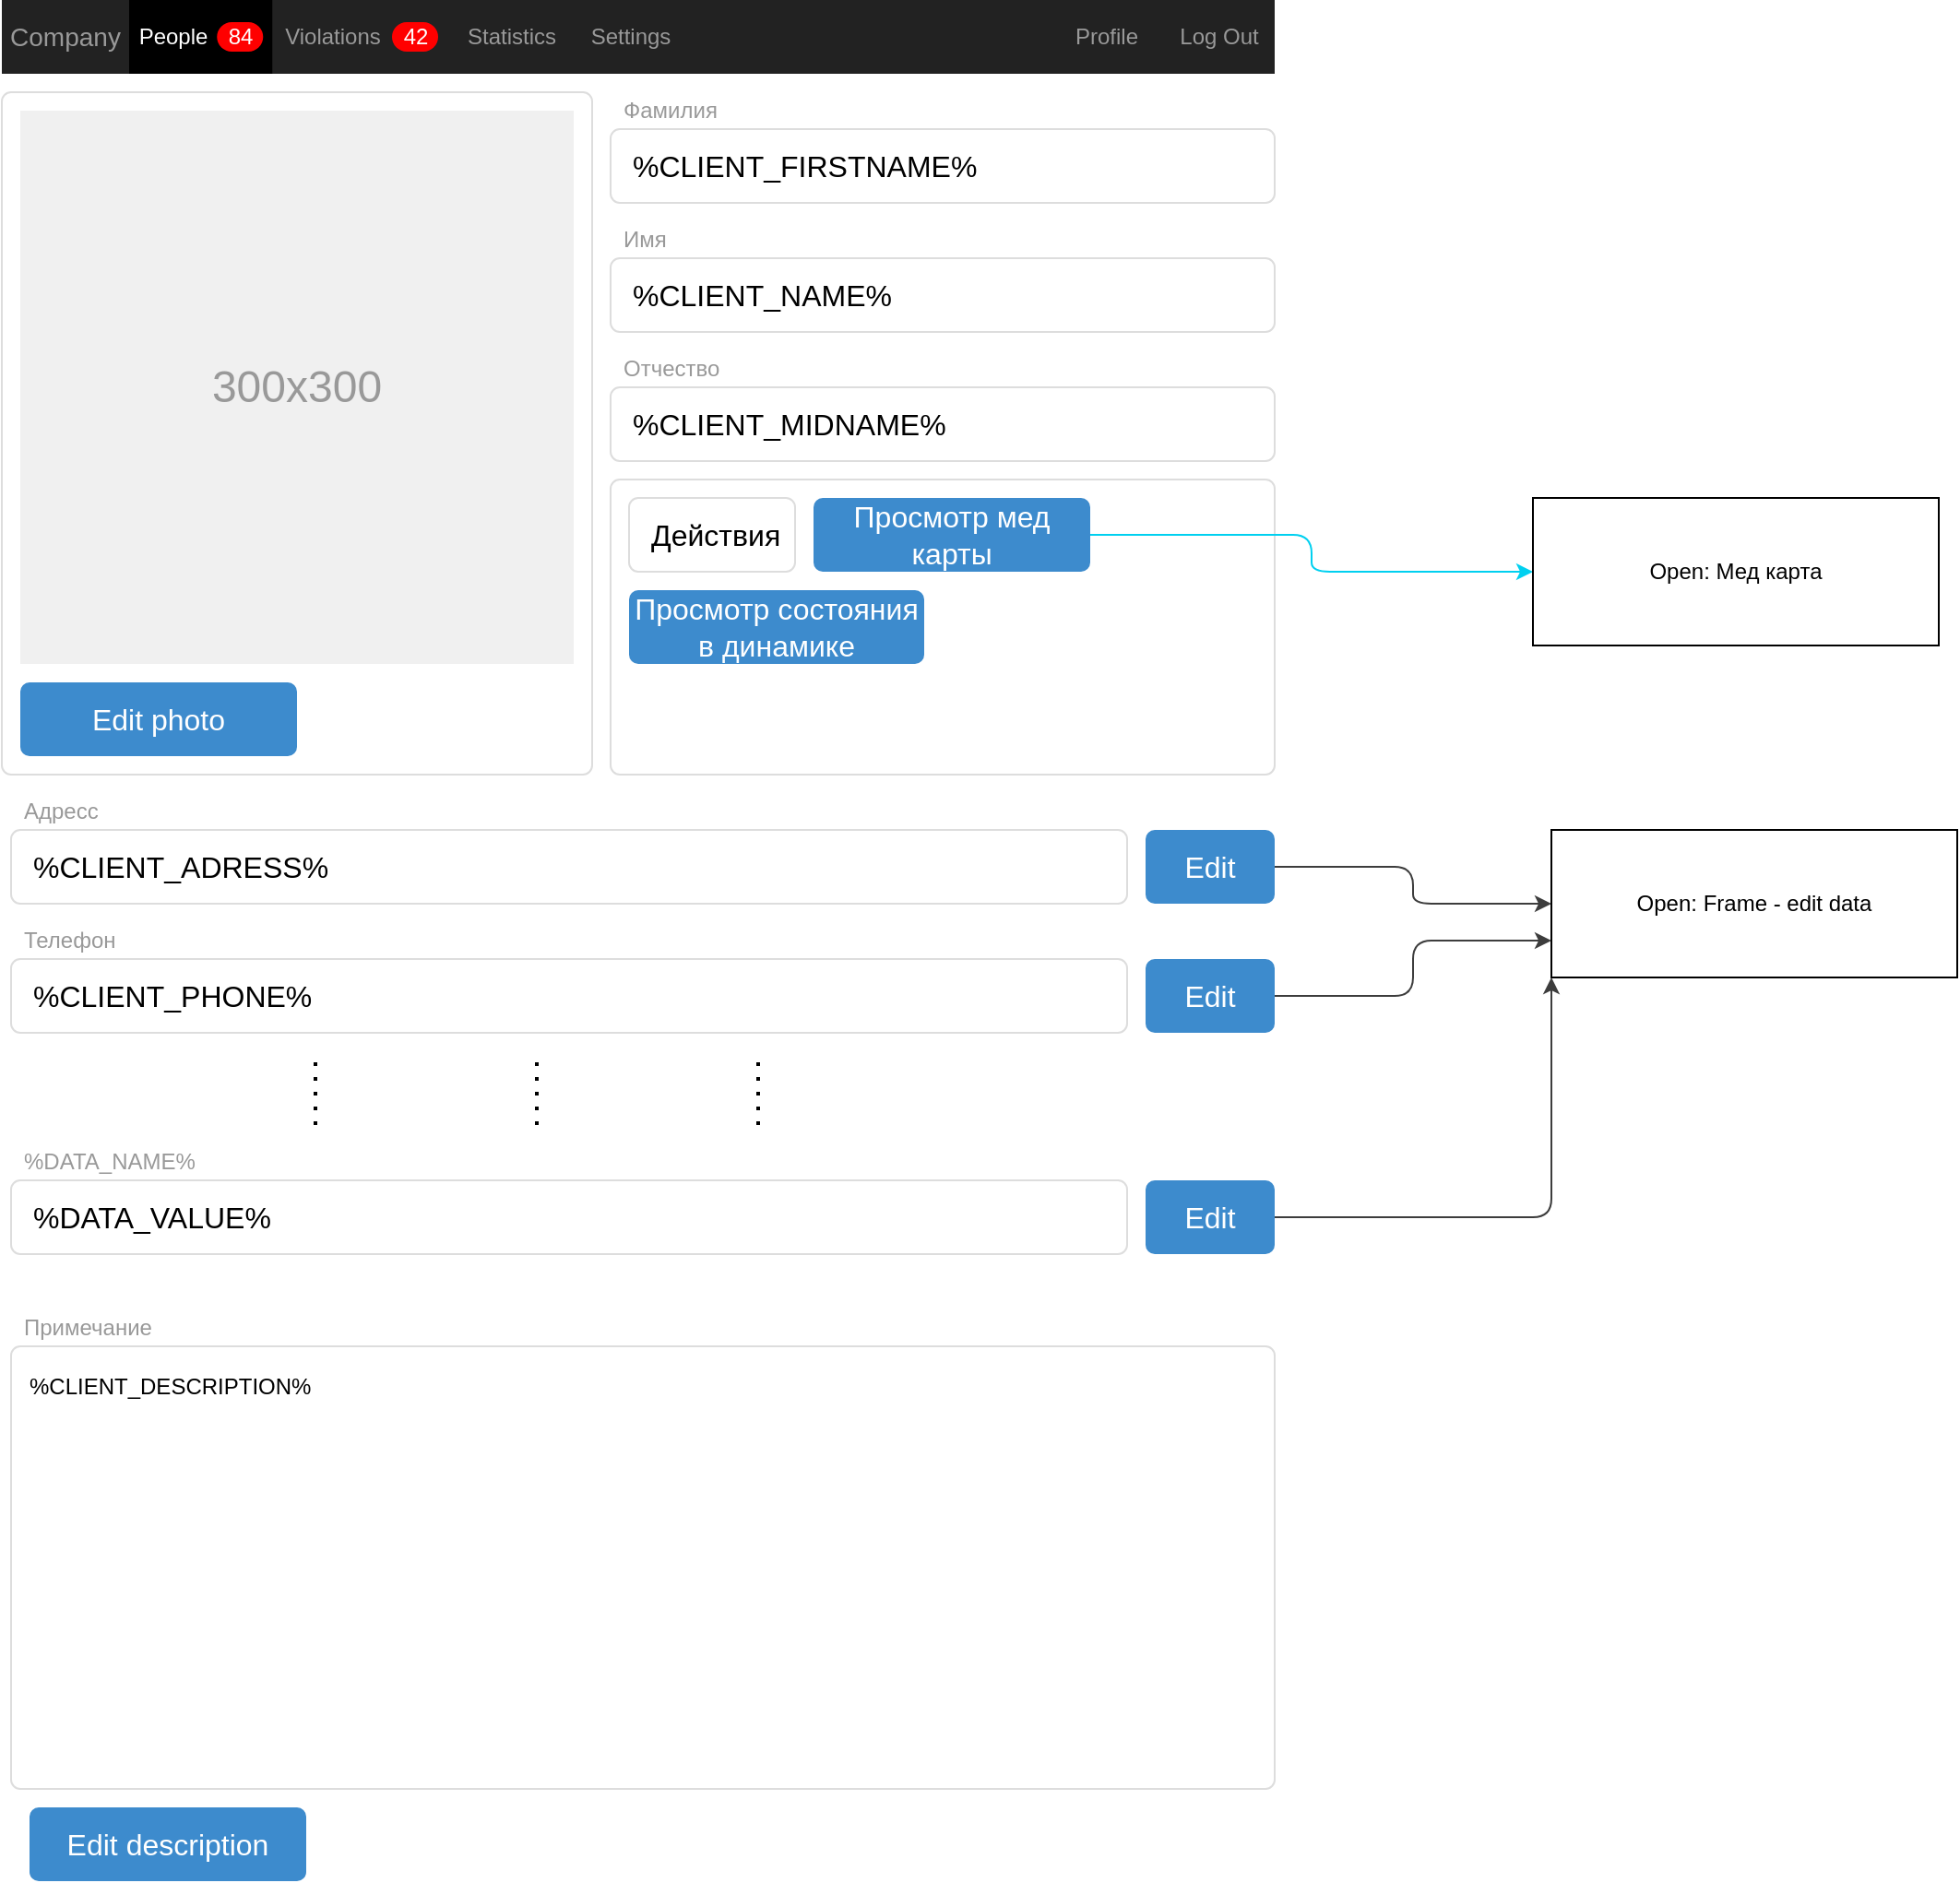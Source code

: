 <mxfile version="24.1.0" type="device" pages="5">
  <diagram name="Станичка пациента" id="c9db0220-8083-56f3-ca83-edcdcd058819">
    <mxGraphModel dx="1434" dy="844" grid="1" gridSize="10" guides="1" tooltips="1" connect="1" arrows="1" fold="1" page="1" pageScale="1.5" pageWidth="826" pageHeight="1169" background="#ffffff" math="0" shadow="0">
      <root>
        <mxCell id="0" style=";html=1;" />
        <mxCell id="1" style=";html=1;" parent="0" />
        <mxCell id="3d76a8aef4d5c911-1" value="" style="html=1;shadow=0;dashed=0;shape=mxgraph.bootstrap.rect;fillColor=#222222;strokeColor=none;whiteSpace=wrap;rounded=0;fontSize=12;fontColor=#000000;align=center;" parent="1" vertex="1">
          <mxGeometry x="30" y="70" width="690" height="40" as="geometry" />
        </mxCell>
        <mxCell id="3d76a8aef4d5c911-2" value="Company" style="html=1;shadow=0;dashed=0;fillColor=none;strokeColor=none;shape=mxgraph.bootstrap.rect;fontColor=#999999;fontSize=14;whiteSpace=wrap;" parent="3d76a8aef4d5c911-1" vertex="1">
          <mxGeometry width="69" height="40" as="geometry" />
        </mxCell>
        <mxCell id="3d76a8aef4d5c911-3" value="People" style="html=1;shadow=0;dashed=0;shape=mxgraph.bootstrap.rect;fillColor=#000000;strokeColor=none;fontColor=#ffffff;spacingRight=30;whiteSpace=wrap;" parent="3d76a8aef4d5c911-1" vertex="1">
          <mxGeometry x="69" width="77.625" height="40" as="geometry" />
        </mxCell>
        <mxCell id="3d76a8aef4d5c911-4" value="84" style="html=1;shadow=0;dashed=0;shape=mxgraph.bootstrap.rrect;rSize=8;fillColor=#ff0000;strokeColor=none;fontColor=#ffffff;whiteSpace=wrap;" parent="3d76a8aef4d5c911-3" vertex="1">
          <mxGeometry x="1" y="0.5" width="25" height="16" relative="1" as="geometry">
            <mxPoint x="-30" y="-8" as="offset" />
          </mxGeometry>
        </mxCell>
        <mxCell id="3d76a8aef4d5c911-5" value="Violations" style="html=1;shadow=0;dashed=0;fillColor=none;strokeColor=none;shape=mxgraph.bootstrap.rect;fontColor=#999999;spacingRight=30;whiteSpace=wrap;" parent="3d76a8aef4d5c911-1" vertex="1">
          <mxGeometry x="146.625" width="94.875" height="40" as="geometry" />
        </mxCell>
        <mxCell id="3d76a8aef4d5c911-6" value="42" style="html=1;shadow=0;dashed=0;shape=mxgraph.bootstrap.rrect;rSize=8;fillColor=#ff0000;strokeColor=none;fontColor=#ffffff;whiteSpace=wrap;" parent="3d76a8aef4d5c911-5" vertex="1">
          <mxGeometry x="1" y="0.5" width="25" height="16" relative="1" as="geometry">
            <mxPoint x="-30" y="-8" as="offset" />
          </mxGeometry>
        </mxCell>
        <mxCell id="3d76a8aef4d5c911-7" value="Statistics" style="html=1;shadow=0;dashed=0;fillColor=none;strokeColor=none;shape=mxgraph.bootstrap.rect;fontColor=#999999;whiteSpace=wrap;" parent="3d76a8aef4d5c911-1" vertex="1">
          <mxGeometry x="241.5" width="69" height="40" as="geometry" />
        </mxCell>
        <mxCell id="3d76a8aef4d5c911-8" value="Settings" style="html=1;shadow=0;dashed=0;fillColor=none;strokeColor=none;shape=mxgraph.bootstrap.rect;fontColor=#999999;whiteSpace=wrap;" parent="3d76a8aef4d5c911-1" vertex="1">
          <mxGeometry x="310.5" width="60.375" height="40" as="geometry" />
        </mxCell>
        <mxCell id="3d76a8aef4d5c911-9" value="Profile" style="html=1;shadow=0;dashed=0;fillColor=none;strokeColor=none;shape=mxgraph.bootstrap.rect;fontColor=#999999;whiteSpace=wrap;" parent="3d76a8aef4d5c911-1" vertex="1">
          <mxGeometry x="569.25" width="60.375" height="40" as="geometry" />
        </mxCell>
        <mxCell id="3d76a8aef4d5c911-10" value="Log Out" style="html=1;shadow=0;dashed=0;fillColor=none;strokeColor=none;shape=mxgraph.bootstrap.rect;fontColor=#999999;whiteSpace=wrap;" parent="3d76a8aef4d5c911-1" vertex="1">
          <mxGeometry x="629.625" width="60.375" height="40" as="geometry" />
        </mxCell>
        <mxCell id="3d76a8aef4d5c911-11" value="" style="html=1;shadow=0;dashed=0;shape=mxgraph.bootstrap.rrect;rSize=5;strokeColor=#dddddd;rounded=0;fontSize=12;align=center;container=0;" parent="1" vertex="1">
          <mxGeometry x="30" y="120" width="320" height="370" as="geometry" />
        </mxCell>
        <mxCell id="3d76a8aef4d5c911-17" value="Фамилия" style="html=1;shadow=0;dashed=0;shape=mxgraph.bootstrap.rect;strokeColor=none;fillColor=none;fontColor=#999999;align=left;spacingLeft=5;whiteSpace=wrap;rounded=0;" parent="1" vertex="1">
          <mxGeometry x="360" y="120" width="200" height="20" as="geometry" />
        </mxCell>
        <mxCell id="3d76a8aef4d5c911-18" value="%CLIENT_FIRSTNAME%" style="html=1;shadow=0;dashed=0;shape=mxgraph.bootstrap.rrect;rSize=5;strokeColor=#dddddd;;align=left;spacingLeft=10;fontSize=16;whiteSpace=wrap;rounded=0;" parent="1" vertex="1">
          <mxGeometry x="360" y="140" width="360" height="40" as="geometry" />
        </mxCell>
        <mxCell id="3d76a8aef4d5c911-19" value="Адресс" style="html=1;shadow=0;dashed=0;shape=mxgraph.bootstrap.rect;strokeColor=none;fillColor=none;fontColor=#999999;align=left;spacingLeft=5;whiteSpace=wrap;rounded=0;" parent="1" vertex="1">
          <mxGeometry x="35" y="500" width="200" height="20" as="geometry" />
        </mxCell>
        <mxCell id="3d76a8aef4d5c911-20" value="%CLIENT_ADRESS%" style="html=1;shadow=0;dashed=0;shape=mxgraph.bootstrap.rrect;rSize=5;strokeColor=#dddddd;align=left;spacingLeft=10;fontSize=16;whiteSpace=wrap;rounded=0;" parent="1" vertex="1">
          <mxGeometry x="35" y="520" width="605" height="40" as="geometry" />
        </mxCell>
        <mxCell id="3d76a8aef4d5c911-23" value="Примечание" style="html=1;shadow=0;dashed=0;shape=mxgraph.bootstrap.rect;strokeColor=none;fillColor=none;fontColor=#999999;align=left;spacingLeft=5;whiteSpace=wrap;rounded=0;" parent="1" vertex="1">
          <mxGeometry x="35" y="780" width="200" height="20" as="geometry" />
        </mxCell>
        <mxCell id="3d76a8aef4d5c911-24" value="%CLIENT_DESCRIPTION%" style="html=1;shadow=0;dashed=0;shape=mxgraph.bootstrap.rrect;rSize=5;fontSize=12;strokeColor=#dddddd;align=left;spacing=10;verticalAlign=top;whiteSpace=wrap;rounded=0;" parent="1" vertex="1">
          <mxGeometry x="35" y="800" width="685" height="240" as="geometry" />
        </mxCell>
        <mxCell id="3d76a8aef4d5c911-51" value="Edit description" style="html=1;shadow=0;dashed=0;shape=mxgraph.bootstrap.rrect;align=center;rSize=5;strokeColor=none;fillColor=#3D8BCD;fontColor=#ffffff;fontSize=16;whiteSpace=wrap;rounded=0;" parent="1" vertex="1">
          <mxGeometry x="45" y="1050" width="150" height="40" as="geometry" />
        </mxCell>
        <mxCell id="3d76a8aef4d5c911-12" value="300x300" style="shape=rect;fontSize=24;fillColor=#f0f0f0;strokeColor=none;fontColor=#999999;whiteSpace=wrap;" parent="1" vertex="1">
          <mxGeometry x="40" y="129.995" width="300" height="300" as="geometry" />
        </mxCell>
        <mxCell id="ZVTLx6crhtcXr7csIH0Z-1" value="Edit photo" style="html=1;shadow=0;dashed=0;shape=mxgraph.bootstrap.rrect;align=center;rSize=5;strokeColor=none;fillColor=#3D8BCD;fontColor=#ffffff;fontSize=16;whiteSpace=wrap;rounded=0;" parent="1" vertex="1">
          <mxGeometry x="40" y="440" width="150" height="40" as="geometry" />
        </mxCell>
        <mxCell id="ZVTLx6crhtcXr7csIH0Z-2" value="Имя" style="html=1;shadow=0;dashed=0;shape=mxgraph.bootstrap.rect;strokeColor=none;fillColor=none;fontColor=#999999;align=left;spacingLeft=5;whiteSpace=wrap;rounded=0;" parent="1" vertex="1">
          <mxGeometry x="360" y="190" width="200" height="20" as="geometry" />
        </mxCell>
        <mxCell id="ZVTLx6crhtcXr7csIH0Z-3" value="%CLIENT_NAME%" style="html=1;shadow=0;dashed=0;shape=mxgraph.bootstrap.rrect;rSize=5;strokeColor=#dddddd;;align=left;spacingLeft=10;fontSize=16;whiteSpace=wrap;rounded=0;" parent="1" vertex="1">
          <mxGeometry x="360" y="210" width="360" height="40" as="geometry" />
        </mxCell>
        <mxCell id="ZVTLx6crhtcXr7csIH0Z-4" value="Отчество" style="html=1;shadow=0;dashed=0;shape=mxgraph.bootstrap.rect;strokeColor=none;fillColor=none;fontColor=#999999;align=left;spacingLeft=5;whiteSpace=wrap;rounded=0;" parent="1" vertex="1">
          <mxGeometry x="360" y="260" width="200" height="20" as="geometry" />
        </mxCell>
        <mxCell id="ZVTLx6crhtcXr7csIH0Z-5" value="%CLIENT_MIDNAME%" style="html=1;shadow=0;dashed=0;shape=mxgraph.bootstrap.rrect;rSize=5;strokeColor=#dddddd;;align=left;spacingLeft=10;fontSize=16;whiteSpace=wrap;rounded=0;" parent="1" vertex="1">
          <mxGeometry x="360" y="280" width="360" height="40" as="geometry" />
        </mxCell>
        <mxCell id="ZVTLx6crhtcXr7csIH0Z-6" value="Телефон" style="html=1;shadow=0;dashed=0;shape=mxgraph.bootstrap.rect;strokeColor=none;fillColor=none;fontColor=#999999;align=left;spacingLeft=5;whiteSpace=wrap;rounded=0;" parent="1" vertex="1">
          <mxGeometry x="35" y="570" width="200" height="20" as="geometry" />
        </mxCell>
        <mxCell id="ZVTLx6crhtcXr7csIH0Z-7" value="%CLIENT_PHONE%" style="html=1;shadow=0;dashed=0;shape=mxgraph.bootstrap.rrect;rSize=5;strokeColor=#dddddd;align=left;spacingLeft=10;fontSize=16;whiteSpace=wrap;rounded=0;" parent="1" vertex="1">
          <mxGeometry x="35" y="590" width="605" height="40" as="geometry" />
        </mxCell>
        <mxCell id="ZVTLx6crhtcXr7csIH0Z-8" value="%DATA_NAME%" style="html=1;shadow=0;dashed=0;shape=mxgraph.bootstrap.rect;strokeColor=none;fillColor=none;fontColor=#999999;align=left;spacingLeft=5;whiteSpace=wrap;rounded=0;" parent="1" vertex="1">
          <mxGeometry x="35" y="690" width="200" height="20" as="geometry" />
        </mxCell>
        <mxCell id="ZVTLx6crhtcXr7csIH0Z-9" value="%DATA_VALUE%" style="html=1;shadow=0;dashed=0;shape=mxgraph.bootstrap.rrect;rSize=5;strokeColor=#dddddd;align=left;spacingLeft=10;fontSize=16;whiteSpace=wrap;rounded=0;" parent="1" vertex="1">
          <mxGeometry x="35" y="710" width="605" height="40" as="geometry" />
        </mxCell>
        <mxCell id="ZVTLx6crhtcXr7csIH0Z-10" value="" style="endArrow=none;dashed=1;html=1;dashPattern=1 3;strokeWidth=2;rounded=0;strokeColor=#000000;" parent="1" edge="1">
          <mxGeometry width="50" height="50" relative="1" as="geometry">
            <mxPoint x="200" y="680" as="sourcePoint" />
            <mxPoint x="200" y="640" as="targetPoint" />
          </mxGeometry>
        </mxCell>
        <mxCell id="ZVTLx6crhtcXr7csIH0Z-11" value="" style="endArrow=none;dashed=1;html=1;dashPattern=1 3;strokeWidth=2;rounded=0;strokeColor=#000000;" parent="1" edge="1">
          <mxGeometry width="50" height="50" relative="1" as="geometry">
            <mxPoint x="320" y="680" as="sourcePoint" />
            <mxPoint x="320" y="640" as="targetPoint" />
          </mxGeometry>
        </mxCell>
        <mxCell id="ZVTLx6crhtcXr7csIH0Z-12" value="" style="endArrow=none;dashed=1;html=1;dashPattern=1 3;strokeWidth=2;rounded=0;strokeColor=#000000;" parent="1" edge="1">
          <mxGeometry width="50" height="50" relative="1" as="geometry">
            <mxPoint x="440" y="680" as="sourcePoint" />
            <mxPoint x="440" y="640" as="targetPoint" />
          </mxGeometry>
        </mxCell>
        <mxCell id="Iqqvtd7GmXu2y4dNXInl-2" style="edgeStyle=orthogonalEdgeStyle;orthogonalLoop=1;jettySize=auto;html=1;entryX=0;entryY=0.5;entryDx=0;entryDy=0;strokeColor=#3D3D3D;" parent="1" source="ZVTLx6crhtcXr7csIH0Z-13" target="Iqqvtd7GmXu2y4dNXInl-1" edge="1">
          <mxGeometry relative="1" as="geometry" />
        </mxCell>
        <mxCell id="ZVTLx6crhtcXr7csIH0Z-13" value="Edit" style="html=1;shadow=0;dashed=0;shape=mxgraph.bootstrap.rrect;align=center;rSize=5;strokeColor=none;fillColor=#3D8BCD;fontColor=#ffffff;fontSize=16;whiteSpace=wrap;rounded=0;" parent="1" vertex="1">
          <mxGeometry x="650" y="520" width="70" height="40" as="geometry" />
        </mxCell>
        <mxCell id="Iqqvtd7GmXu2y4dNXInl-3" style="edgeStyle=orthogonalEdgeStyle;orthogonalLoop=1;jettySize=auto;html=1;entryX=0;entryY=0.75;entryDx=0;entryDy=0;strokeColor=#3D3D3D;" parent="1" source="ZVTLx6crhtcXr7csIH0Z-14" target="Iqqvtd7GmXu2y4dNXInl-1" edge="1">
          <mxGeometry relative="1" as="geometry" />
        </mxCell>
        <mxCell id="ZVTLx6crhtcXr7csIH0Z-14" value="Edit" style="html=1;shadow=0;dashed=0;shape=mxgraph.bootstrap.rrect;align=center;rSize=5;strokeColor=none;fillColor=#3D8BCD;fontColor=#ffffff;fontSize=16;whiteSpace=wrap;rounded=0;" parent="1" vertex="1">
          <mxGeometry x="650" y="590" width="70" height="40" as="geometry" />
        </mxCell>
        <mxCell id="Iqqvtd7GmXu2y4dNXInl-4" style="edgeStyle=orthogonalEdgeStyle;orthogonalLoop=1;jettySize=auto;html=1;entryX=0;entryY=1;entryDx=0;entryDy=0;strokeColor=#3D3D3D;" parent="1" source="ZVTLx6crhtcXr7csIH0Z-15" target="Iqqvtd7GmXu2y4dNXInl-1" edge="1">
          <mxGeometry relative="1" as="geometry" />
        </mxCell>
        <mxCell id="ZVTLx6crhtcXr7csIH0Z-15" value="Edit" style="html=1;shadow=0;dashed=0;shape=mxgraph.bootstrap.rrect;align=center;rSize=5;strokeColor=none;fillColor=#3D8BCD;fontColor=#ffffff;fontSize=16;whiteSpace=wrap;rounded=0;" parent="1" vertex="1">
          <mxGeometry x="650" y="710" width="70" height="40" as="geometry" />
        </mxCell>
        <mxCell id="ZVTLx6crhtcXr7csIH0Z-17" value="" style="html=1;shadow=0;dashed=0;shape=mxgraph.bootstrap.rrect;rSize=5;strokeColor=#dddddd;rounded=0;fontSize=12;align=center;container=0;" parent="1" vertex="1">
          <mxGeometry x="360" y="330" width="360" height="160" as="geometry" />
        </mxCell>
        <mxCell id="ZVTLx6crhtcXr7csIH0Z-18" value="Действия" style="html=1;shadow=0;dashed=0;shape=mxgraph.bootstrap.rrect;rSize=5;strokeColor=#dddddd;;align=left;spacingLeft=10;fontSize=16;whiteSpace=wrap;rounded=0;" parent="1" vertex="1">
          <mxGeometry x="370" y="340" width="90" height="40" as="geometry" />
        </mxCell>
        <mxCell id="Iqqvtd7GmXu2y4dNXInl-6" style="edgeStyle=orthogonalEdgeStyle;orthogonalLoop=1;jettySize=auto;html=1;entryX=0;entryY=0.5;entryDx=0;entryDy=0;strokeColor=#00D0F0;" parent="1" source="ZVTLx6crhtcXr7csIH0Z-19" target="Iqqvtd7GmXu2y4dNXInl-5" edge="1">
          <mxGeometry relative="1" as="geometry" />
        </mxCell>
        <mxCell id="ZVTLx6crhtcXr7csIH0Z-19" value="Просмотр мед карты" style="html=1;shadow=0;dashed=0;shape=mxgraph.bootstrap.rrect;align=center;rSize=5;strokeColor=none;fillColor=#3D8BCD;fontColor=#ffffff;fontSize=16;whiteSpace=wrap;rounded=0;" parent="1" vertex="1">
          <mxGeometry x="470" y="340" width="150" height="40" as="geometry" />
        </mxCell>
        <mxCell id="ZVTLx6crhtcXr7csIH0Z-20" value="Просмотр состояния в динамике" style="html=1;shadow=0;dashed=0;shape=mxgraph.bootstrap.rrect;align=center;rSize=5;strokeColor=none;fillColor=#3D8BCD;fontColor=#ffffff;fontSize=16;whiteSpace=wrap;rounded=0;" parent="1" vertex="1">
          <mxGeometry x="370" y="390" width="160" height="40" as="geometry" />
        </mxCell>
        <mxCell id="Iqqvtd7GmXu2y4dNXInl-1" value="Open: Frame - edit data" style="html=1;whiteSpace=wrap;" parent="1" vertex="1">
          <mxGeometry x="870" y="520" width="220" height="80" as="geometry" />
        </mxCell>
        <mxCell id="Iqqvtd7GmXu2y4dNXInl-5" value="Open: Мед карта" style="html=1;whiteSpace=wrap;" parent="1" vertex="1">
          <mxGeometry x="860" y="340" width="220" height="80" as="geometry" />
        </mxCell>
      </root>
    </mxGraphModel>
  </diagram>
  <diagram id="O1DbUUBOd_XriwJA_GM2" name="Мед карта">
    <mxGraphModel dx="1434" dy="844" grid="1" gridSize="10" guides="1" tooltips="1" connect="1" arrows="1" fold="1" page="1" pageScale="1" pageWidth="827" pageHeight="1169" background="#ffffff" math="0" shadow="0">
      <root>
        <mxCell id="0" />
        <mxCell id="1" parent="0" />
        <mxCell id="viQ9BG-Bt2852tSNIWi3-1" value="" style="html=1;shadow=0;dashed=0;shape=mxgraph.bootstrap.rect;fillColor=#222222;strokeColor=none;whiteSpace=wrap;rounded=0;fontSize=12;fontColor=#000000;align=center;" parent="1" vertex="1">
          <mxGeometry x="30" y="70" width="690" height="40" as="geometry" />
        </mxCell>
        <mxCell id="viQ9BG-Bt2852tSNIWi3-2" value="Company" style="html=1;shadow=0;dashed=0;fillColor=none;strokeColor=none;shape=mxgraph.bootstrap.rect;fontColor=#999999;fontSize=14;whiteSpace=wrap;rounded=0;" parent="viQ9BG-Bt2852tSNIWi3-1" vertex="1">
          <mxGeometry width="69" height="40" as="geometry" />
        </mxCell>
        <mxCell id="viQ9BG-Bt2852tSNIWi3-3" value="People" style="html=1;shadow=0;dashed=0;shape=mxgraph.bootstrap.rect;fillColor=#000000;strokeColor=none;fontColor=#ffffff;spacingRight=30;whiteSpace=wrap;rounded=0;" parent="viQ9BG-Bt2852tSNIWi3-1" vertex="1">
          <mxGeometry x="69" width="77.625" height="40" as="geometry" />
        </mxCell>
        <mxCell id="viQ9BG-Bt2852tSNIWi3-4" value="84" style="html=1;shadow=0;dashed=0;shape=mxgraph.bootstrap.rrect;rSize=8;fillColor=#ff0000;strokeColor=none;fontColor=#ffffff;whiteSpace=wrap;rounded=0;" parent="viQ9BG-Bt2852tSNIWi3-3" vertex="1">
          <mxGeometry x="1" y="0.5" width="25" height="16" relative="1" as="geometry">
            <mxPoint x="-30" y="-8" as="offset" />
          </mxGeometry>
        </mxCell>
        <mxCell id="viQ9BG-Bt2852tSNIWi3-5" value="Violations" style="html=1;shadow=0;dashed=0;fillColor=none;strokeColor=none;shape=mxgraph.bootstrap.rect;fontColor=#999999;spacingRight=30;whiteSpace=wrap;rounded=0;" parent="viQ9BG-Bt2852tSNIWi3-1" vertex="1">
          <mxGeometry x="146.625" width="94.875" height="40" as="geometry" />
        </mxCell>
        <mxCell id="viQ9BG-Bt2852tSNIWi3-6" value="42" style="html=1;shadow=0;dashed=0;shape=mxgraph.bootstrap.rrect;rSize=8;fillColor=#ff0000;strokeColor=none;fontColor=#ffffff;whiteSpace=wrap;rounded=0;" parent="viQ9BG-Bt2852tSNIWi3-5" vertex="1">
          <mxGeometry x="1" y="0.5" width="25" height="16" relative="1" as="geometry">
            <mxPoint x="-30" y="-8" as="offset" />
          </mxGeometry>
        </mxCell>
        <mxCell id="viQ9BG-Bt2852tSNIWi3-7" value="Statistics" style="html=1;shadow=0;dashed=0;fillColor=none;strokeColor=none;shape=mxgraph.bootstrap.rect;fontColor=#999999;whiteSpace=wrap;rounded=0;" parent="viQ9BG-Bt2852tSNIWi3-1" vertex="1">
          <mxGeometry x="241.5" width="69" height="40" as="geometry" />
        </mxCell>
        <mxCell id="viQ9BG-Bt2852tSNIWi3-8" value="Settings" style="html=1;shadow=0;dashed=0;fillColor=none;strokeColor=none;shape=mxgraph.bootstrap.rect;fontColor=#999999;whiteSpace=wrap;rounded=0;" parent="viQ9BG-Bt2852tSNIWi3-1" vertex="1">
          <mxGeometry x="310.5" width="60.375" height="40" as="geometry" />
        </mxCell>
        <mxCell id="viQ9BG-Bt2852tSNIWi3-9" value="Profile" style="html=1;shadow=0;dashed=0;fillColor=none;strokeColor=none;shape=mxgraph.bootstrap.rect;fontColor=#999999;whiteSpace=wrap;rounded=0;" parent="viQ9BG-Bt2852tSNIWi3-1" vertex="1">
          <mxGeometry x="569.25" width="60.375" height="40" as="geometry" />
        </mxCell>
        <mxCell id="viQ9BG-Bt2852tSNIWi3-10" value="Log Out" style="html=1;shadow=0;dashed=0;fillColor=none;strokeColor=none;shape=mxgraph.bootstrap.rect;fontColor=#999999;whiteSpace=wrap;rounded=0;" parent="viQ9BG-Bt2852tSNIWi3-1" vertex="1">
          <mxGeometry x="629.625" width="60.375" height="40" as="geometry" />
        </mxCell>
        <mxCell id="viQ9BG-Bt2852tSNIWi3-12" value="Субьект" style="html=1;shadow=0;dashed=0;shape=mxgraph.bootstrap.rect;strokeColor=none;fillColor=none;fontColor=#999999;align=left;spacingLeft=5;whiteSpace=wrap;rounded=0;" parent="1" vertex="1">
          <mxGeometry x="30" y="120" width="200" height="20" as="geometry" />
        </mxCell>
        <mxCell id="viQ9BG-Bt2852tSNIWi3-13" value="%CLIENT_FULLNAME%" style="html=1;shadow=0;dashed=0;shape=mxgraph.bootstrap.rrect;rSize=5;strokeColor=#dddddd;;align=left;spacingLeft=10;fontSize=16;whiteSpace=wrap;rounded=0;" parent="1" vertex="1">
          <mxGeometry x="30" y="140" width="320" height="40" as="geometry" />
        </mxCell>
        <mxCell id="viQ9BG-Bt2852tSNIWi3-14" value="Полис" style="html=1;shadow=0;dashed=0;shape=mxgraph.bootstrap.rect;strokeColor=none;fillColor=none;fontColor=#999999;align=left;spacingLeft=5;whiteSpace=wrap;rounded=0;" parent="1" vertex="1">
          <mxGeometry x="35" y="520" width="200" height="20" as="geometry" />
        </mxCell>
        <mxCell id="viQ9BG-Bt2852tSNIWi3-15" value="%CLIENT_POLIS%" style="html=1;shadow=0;dashed=0;shape=mxgraph.bootstrap.rrect;rSize=5;strokeColor=#dddddd;align=left;spacingLeft=10;fontSize=16;whiteSpace=wrap;rounded=0;" parent="1" vertex="1">
          <mxGeometry x="35" y="540" width="605" height="40" as="geometry" />
        </mxCell>
        <mxCell id="VgiacgVhKcuPZu-RrLet-2" style="edgeStyle=orthogonalEdgeStyle;orthogonalLoop=1;jettySize=auto;html=1;entryX=0.5;entryY=0;entryDx=0;entryDy=0;strokeColor=#00F0C8;" parent="1" source="viQ9BG-Bt2852tSNIWi3-18" target="VgiacgVhKcuPZu-RrLet-1" edge="1">
          <mxGeometry relative="1" as="geometry" />
        </mxCell>
        <mxCell id="viQ9BG-Bt2852tSNIWi3-18" value="Открыть историю болезни" style="html=1;shadow=0;dashed=0;shape=mxgraph.bootstrap.rrect;align=center;rSize=5;strokeColor=none;fillColor=#3D8BCD;fontColor=#ffffff;fontSize=16;whiteSpace=wrap;rounded=0;" parent="1" vertex="1">
          <mxGeometry x="35" y="800" width="150" height="40" as="geometry" />
        </mxCell>
        <mxCell id="viQ9BG-Bt2852tSNIWi3-25" value="Стнаховое агенство" style="html=1;shadow=0;dashed=0;shape=mxgraph.bootstrap.rect;strokeColor=none;fillColor=none;fontColor=#999999;align=left;spacingLeft=5;whiteSpace=wrap;rounded=0;" parent="1" vertex="1">
          <mxGeometry x="35" y="590" width="200" height="20" as="geometry" />
        </mxCell>
        <mxCell id="viQ9BG-Bt2852tSNIWi3-26" value="%CLIENT_POLIS_AGENSTVO%" style="html=1;shadow=0;dashed=0;shape=mxgraph.bootstrap.rrect;rSize=5;strokeColor=#dddddd;align=left;spacingLeft=10;fontSize=16;whiteSpace=wrap;rounded=0;" parent="1" vertex="1">
          <mxGeometry x="35" y="610" width="605" height="40" as="geometry" />
        </mxCell>
        <mxCell id="viQ9BG-Bt2852tSNIWi3-27" value="%DATA_NAME%" style="html=1;shadow=0;dashed=0;shape=mxgraph.bootstrap.rect;strokeColor=none;fillColor=none;fontColor=#999999;align=left;spacingLeft=5;whiteSpace=wrap;rounded=0;" parent="1" vertex="1">
          <mxGeometry x="35" y="710" width="200" height="20" as="geometry" />
        </mxCell>
        <mxCell id="viQ9BG-Bt2852tSNIWi3-28" value="%DATA_VALUE%" style="html=1;shadow=0;dashed=0;shape=mxgraph.bootstrap.rrect;rSize=5;strokeColor=#dddddd;align=left;spacingLeft=10;fontSize=16;whiteSpace=wrap;rounded=0;" parent="1" vertex="1">
          <mxGeometry x="35" y="730" width="605" height="40" as="geometry" />
        </mxCell>
        <mxCell id="viQ9BG-Bt2852tSNIWi3-29" value="" style="endArrow=none;dashed=1;html=1;dashPattern=1 3;strokeWidth=2;rounded=0;strokeColor=#000000;" parent="1" edge="1">
          <mxGeometry width="50" height="50" relative="1" as="geometry">
            <mxPoint x="200" y="700" as="sourcePoint" />
            <mxPoint x="200" y="660" as="targetPoint" />
          </mxGeometry>
        </mxCell>
        <mxCell id="viQ9BG-Bt2852tSNIWi3-30" value="" style="endArrow=none;dashed=1;html=1;dashPattern=1 3;strokeWidth=2;rounded=0;strokeColor=#000000;" parent="1" edge="1">
          <mxGeometry width="50" height="50" relative="1" as="geometry">
            <mxPoint x="320" y="700" as="sourcePoint" />
            <mxPoint x="320" y="660" as="targetPoint" />
          </mxGeometry>
        </mxCell>
        <mxCell id="viQ9BG-Bt2852tSNIWi3-31" value="" style="endArrow=none;dashed=1;html=1;dashPattern=1 3;strokeWidth=2;rounded=0;strokeColor=#000000;" parent="1" edge="1">
          <mxGeometry width="50" height="50" relative="1" as="geometry">
            <mxPoint x="440" y="700" as="sourcePoint" />
            <mxPoint x="440" y="660" as="targetPoint" />
          </mxGeometry>
        </mxCell>
        <mxCell id="viQ9BG-Bt2852tSNIWi3-32" value="Edit" style="html=1;shadow=0;dashed=0;shape=mxgraph.bootstrap.rrect;align=center;rSize=5;strokeColor=none;fillColor=#3D8BCD;fontColor=#ffffff;fontSize=16;whiteSpace=wrap;rounded=0;" parent="1" vertex="1">
          <mxGeometry x="650" y="540" width="70" height="40" as="geometry" />
        </mxCell>
        <mxCell id="viQ9BG-Bt2852tSNIWi3-33" value="Edit" style="html=1;shadow=0;dashed=0;shape=mxgraph.bootstrap.rrect;align=center;rSize=5;strokeColor=none;fillColor=#3D8BCD;fontColor=#ffffff;fontSize=16;whiteSpace=wrap;rounded=0;" parent="1" vertex="1">
          <mxGeometry x="650" y="610" width="70" height="40" as="geometry" />
        </mxCell>
        <mxCell id="viQ9BG-Bt2852tSNIWi3-34" value="Edit" style="html=1;shadow=0;dashed=0;shape=mxgraph.bootstrap.rrect;align=center;rSize=5;strokeColor=none;fillColor=#3D8BCD;fontColor=#ffffff;fontSize=16;whiteSpace=wrap;rounded=0;" parent="1" vertex="1">
          <mxGeometry x="650" y="730" width="70" height="40" as="geometry" />
        </mxCell>
        <mxCell id="viQ9BG-Bt2852tSNIWi3-39" value="" style="group" parent="1" vertex="1" connectable="0">
          <mxGeometry x="30" y="190" width="320" height="320" as="geometry" />
        </mxCell>
        <mxCell id="viQ9BG-Bt2852tSNIWi3-11" value="" style="html=1;shadow=0;dashed=0;shape=mxgraph.bootstrap.rrect;rSize=5;strokeColor=#dddddd;rounded=0;fontSize=12;align=center;container=0;" parent="viQ9BG-Bt2852tSNIWi3-39" vertex="1">
          <mxGeometry width="320" height="320" as="geometry" />
        </mxCell>
        <mxCell id="viQ9BG-Bt2852tSNIWi3-19" value="300x300&#xa;QR-code" style="shape=rect;fontSize=24;fillColor=#f0f0f0;strokeColor=none;fontColor=#999999;whiteSpace=wrap;rounded=0;" parent="viQ9BG-Bt2852tSNIWi3-39" vertex="1">
          <mxGeometry x="10" y="9.995" width="300" height="300" as="geometry" />
        </mxCell>
        <mxCell id="viQ9BG-Bt2852tSNIWi3-40" value="" style="group" parent="1" vertex="1" connectable="0">
          <mxGeometry x="360" y="140" width="360" height="160" as="geometry" />
        </mxCell>
        <mxCell id="viQ9BG-Bt2852tSNIWi3-35" value="" style="html=1;shadow=0;dashed=0;shape=mxgraph.bootstrap.rrect;rSize=5;strokeColor=#dddddd;rounded=0;fontSize=12;align=center;container=0;" parent="viQ9BG-Bt2852tSNIWi3-40" vertex="1">
          <mxGeometry width="360" height="160" as="geometry" />
        </mxCell>
        <mxCell id="viQ9BG-Bt2852tSNIWi3-36" value="Действия" style="html=1;shadow=0;dashed=0;shape=mxgraph.bootstrap.rrect;rSize=5;strokeColor=#dddddd;;align=left;spacingLeft=10;fontSize=16;whiteSpace=wrap;rounded=0;" parent="viQ9BG-Bt2852tSNIWi3-40" vertex="1">
          <mxGeometry x="10" y="10" width="90" height="40" as="geometry" />
        </mxCell>
        <mxCell id="viQ9BG-Bt2852tSNIWi3-37" value="Просмотр основной информации пациента" style="html=1;shadow=0;dashed=0;shape=mxgraph.bootstrap.rrect;align=center;rSize=5;strokeColor=none;fillColor=#3D8BCD;fontColor=#ffffff;fontSize=16;whiteSpace=wrap;rounded=0;" parent="viQ9BG-Bt2852tSNIWi3-40" vertex="1">
          <mxGeometry x="110" y="10" width="180" height="40" as="geometry" />
        </mxCell>
        <mxCell id="viQ9BG-Bt2852tSNIWi3-38" value="Просмотр состояния в динамике" style="html=1;shadow=0;dashed=0;shape=mxgraph.bootstrap.rrect;align=center;rSize=5;strokeColor=none;fillColor=#3D8BCD;fontColor=#ffffff;fontSize=16;whiteSpace=wrap;rounded=0;" parent="viQ9BG-Bt2852tSNIWi3-40" vertex="1">
          <mxGeometry x="10" y="60" width="160" height="40" as="geometry" />
        </mxCell>
        <mxCell id="xFIH6o8KWeObohyi0pt8-1" value="Распечатать мед карту" style="html=1;shadow=0;dashed=0;shape=mxgraph.bootstrap.rrect;align=center;rSize=5;strokeColor=none;fillColor=#3D8BCD;fontColor=#ffffff;fontSize=16;whiteSpace=wrap;rounded=0;" parent="1" vertex="1">
          <mxGeometry x="200" y="800" width="150" height="40" as="geometry" />
        </mxCell>
        <mxCell id="VgiacgVhKcuPZu-RrLet-1" value="Open: История болезней" style="html=1;whiteSpace=wrap;" parent="1" vertex="1">
          <mxGeometry x="20" y="940" width="220" height="80" as="geometry" />
        </mxCell>
        <mxCell id="UEICsNL3WNUGOdShE4D9-1" value="Print" style="html=1;whiteSpace=wrap;strokeColor=none;fillColor=#0079D6;labelPosition=center;verticalLabelPosition=middle;verticalAlign=top;align=center;fontSize=12;outlineConnect=0;spacingTop=-6;fontColor=#FFFFFF;sketch=0;shape=mxgraph.sitemap.print;" parent="1" vertex="1">
          <mxGeometry x="270" y="940" width="120" height="70" as="geometry" />
        </mxCell>
        <mxCell id="UEICsNL3WNUGOdShE4D9-2" style="edgeStyle=orthogonalEdgeStyle;orthogonalLoop=1;jettySize=auto;html=1;entryX=0.5;entryY=0;entryDx=0;entryDy=0;entryPerimeter=0;fillColor=#6d8764;strokeColor=#3A5431;" parent="1" source="xFIH6o8KWeObohyi0pt8-1" target="UEICsNL3WNUGOdShE4D9-1" edge="1">
          <mxGeometry relative="1" as="geometry" />
        </mxCell>
      </root>
    </mxGraphModel>
  </diagram>
  <diagram id="LPWxRzotND6hcqD1mVqp" name="Frame - edit data">
    <mxGraphModel dx="1434" dy="844" grid="1" gridSize="10" guides="1" tooltips="1" connect="1" arrows="1" fold="1" page="1" pageScale="1" pageWidth="827" pageHeight="1169" background="#ffffff" math="0" shadow="0">
      <root>
        <mxCell id="0" />
        <mxCell id="1" parent="0" />
        <mxCell id="3EPDVP1ZSJG39rL1mtYZ-2" value="" style="group;strokeColor=#141414;strokeWidth=3;" parent="1" vertex="1" connectable="0">
          <mxGeometry x="10" y="10" width="360" height="320" as="geometry" />
        </mxCell>
        <mxCell id="Ni-ealuz9qxwQNPQeKjH-1" value="frame - edit data" style="shape=umlFrame;whiteSpace=wrap;html=1;pointerEvents=0;width=130;height=30;" parent="3EPDVP1ZSJG39rL1mtYZ-2" vertex="1">
          <mxGeometry width="360" height="320" as="geometry" />
        </mxCell>
        <mxCell id="3EPDVP1ZSJG39rL1mtYZ-1" value="" style="html=1;shadow=0;dashed=0;shape=mxgraph.bootstrap.rrect;rSize=5;fontSize=12;strokeColor=#dddddd;align=left;spacing=10;verticalAlign=top;whiteSpace=wrap;rounded=0;" parent="3EPDVP1ZSJG39rL1mtYZ-2" vertex="1">
          <mxGeometry x="20" y="40" width="305" height="240" as="geometry" />
        </mxCell>
        <mxCell id="w0M3aNhq8o40WD4jTcsB-1" value="Изменение параметра %DATA_NAME% = %DATA_VALUE% на:" style="html=1;shadow=0;dashed=0;shape=mxgraph.bootstrap.rrect;rSize=5;strokeColor=#dddddd;;align=left;spacingLeft=10;fontSize=16;whiteSpace=wrap;rounded=0;" parent="3EPDVP1ZSJG39rL1mtYZ-2" vertex="1">
          <mxGeometry x="30" y="50" width="280" height="70" as="geometry" />
        </mxCell>
        <mxCell id="JQHkmdlNtmUTpbekD4H5-1" value="Save" style="html=1;shadow=0;dashed=0;shape=mxgraph.bootstrap.rrect;align=center;rSize=5;strokeColor=none;fillColor=#3D8BCD;fontColor=#ffffff;fontSize=16;whiteSpace=wrap;rounded=0;" parent="3EPDVP1ZSJG39rL1mtYZ-2" vertex="1">
          <mxGeometry x="30" y="230" width="160" height="40" as="geometry" />
        </mxCell>
        <mxCell id="JQHkmdlNtmUTpbekD4H5-2" value="Discard" style="html=1;shadow=0;dashed=0;shape=mxgraph.bootstrap.rrect;align=center;rSize=5;strokeColor=#6F0000;fillColor=#F70038;fontColor=#ffffff;fontSize=16;whiteSpace=wrap;rounded=0;" parent="3EPDVP1ZSJG39rL1mtYZ-2" vertex="1">
          <mxGeometry x="200" y="230" width="110" height="40" as="geometry" />
        </mxCell>
        <mxCell id="hqWRgT_m9yU35x1LJbJr-1" value="Input value" style="html=1;shadow=0;dashed=0;shape=mxgraph.bootstrap.rrect;rSize=5;strokeColor=#dddddd;align=left;spacingLeft=10;fontSize=16;whiteSpace=wrap;rounded=0;" parent="3EPDVP1ZSJG39rL1mtYZ-2" vertex="1">
          <mxGeometry x="30" y="140" width="280" height="80" as="geometry" />
        </mxCell>
      </root>
    </mxGraphModel>
  </diagram>
  <diagram id="bpEKmMPWVZ0UnYtkMlhf" name="История болезней">
    <mxGraphModel dx="1195" dy="703" grid="1" gridSize="10" guides="1" tooltips="1" connect="1" arrows="1" fold="1" page="1" pageScale="1" pageWidth="827" pageHeight="1169" background="#ffffff" math="0" shadow="0">
      <root>
        <mxCell id="0" />
        <mxCell id="1" parent="0" />
        <mxCell id="UvIM0LoMUrI4gBoK-Yka-1" value="" style="html=1;shadow=0;dashed=0;shape=mxgraph.bootstrap.rect;fillColor=#222222;strokeColor=none;whiteSpace=wrap;rounded=0;fontSize=12;fontColor=#000000;align=center;" vertex="1" parent="1">
          <mxGeometry x="30" y="70" width="690" height="40" as="geometry" />
        </mxCell>
        <mxCell id="UvIM0LoMUrI4gBoK-Yka-2" value="Company" style="html=1;shadow=0;dashed=0;fillColor=none;strokeColor=none;shape=mxgraph.bootstrap.rect;fontColor=#999999;fontSize=14;whiteSpace=wrap;rounded=0;" vertex="1" parent="UvIM0LoMUrI4gBoK-Yka-1">
          <mxGeometry width="69" height="40" as="geometry" />
        </mxCell>
        <mxCell id="UvIM0LoMUrI4gBoK-Yka-3" value="People" style="html=1;shadow=0;dashed=0;shape=mxgraph.bootstrap.rect;fillColor=#000000;strokeColor=none;fontColor=#ffffff;spacingRight=30;whiteSpace=wrap;rounded=0;" vertex="1" parent="UvIM0LoMUrI4gBoK-Yka-1">
          <mxGeometry x="69" width="77.625" height="40" as="geometry" />
        </mxCell>
        <mxCell id="UvIM0LoMUrI4gBoK-Yka-4" value="84" style="html=1;shadow=0;dashed=0;shape=mxgraph.bootstrap.rrect;rSize=8;fillColor=#ff0000;strokeColor=none;fontColor=#ffffff;whiteSpace=wrap;rounded=0;" vertex="1" parent="UvIM0LoMUrI4gBoK-Yka-3">
          <mxGeometry x="1" y="0.5" width="25" height="16" relative="1" as="geometry">
            <mxPoint x="-30" y="-8" as="offset" />
          </mxGeometry>
        </mxCell>
        <mxCell id="UvIM0LoMUrI4gBoK-Yka-5" value="Violations" style="html=1;shadow=0;dashed=0;fillColor=none;strokeColor=none;shape=mxgraph.bootstrap.rect;fontColor=#999999;spacingRight=30;whiteSpace=wrap;rounded=0;" vertex="1" parent="UvIM0LoMUrI4gBoK-Yka-1">
          <mxGeometry x="146.625" width="94.875" height="40" as="geometry" />
        </mxCell>
        <mxCell id="UvIM0LoMUrI4gBoK-Yka-6" value="42" style="html=1;shadow=0;dashed=0;shape=mxgraph.bootstrap.rrect;rSize=8;fillColor=#ff0000;strokeColor=none;fontColor=#ffffff;whiteSpace=wrap;rounded=0;" vertex="1" parent="UvIM0LoMUrI4gBoK-Yka-5">
          <mxGeometry x="1" y="0.5" width="25" height="16" relative="1" as="geometry">
            <mxPoint x="-30" y="-8" as="offset" />
          </mxGeometry>
        </mxCell>
        <mxCell id="UvIM0LoMUrI4gBoK-Yka-7" value="Statistics" style="html=1;shadow=0;dashed=0;fillColor=none;strokeColor=none;shape=mxgraph.bootstrap.rect;fontColor=#999999;whiteSpace=wrap;rounded=0;" vertex="1" parent="UvIM0LoMUrI4gBoK-Yka-1">
          <mxGeometry x="241.5" width="69" height="40" as="geometry" />
        </mxCell>
        <mxCell id="UvIM0LoMUrI4gBoK-Yka-8" value="Settings" style="html=1;shadow=0;dashed=0;fillColor=none;strokeColor=none;shape=mxgraph.bootstrap.rect;fontColor=#999999;whiteSpace=wrap;rounded=0;" vertex="1" parent="UvIM0LoMUrI4gBoK-Yka-1">
          <mxGeometry x="310.5" width="60.375" height="40" as="geometry" />
        </mxCell>
        <mxCell id="UvIM0LoMUrI4gBoK-Yka-9" value="Profile" style="html=1;shadow=0;dashed=0;fillColor=none;strokeColor=none;shape=mxgraph.bootstrap.rect;fontColor=#999999;whiteSpace=wrap;rounded=0;" vertex="1" parent="UvIM0LoMUrI4gBoK-Yka-1">
          <mxGeometry x="569.25" width="60.375" height="40" as="geometry" />
        </mxCell>
        <mxCell id="UvIM0LoMUrI4gBoK-Yka-10" value="Log Out" style="html=1;shadow=0;dashed=0;fillColor=none;strokeColor=none;shape=mxgraph.bootstrap.rect;fontColor=#999999;whiteSpace=wrap;rounded=0;" vertex="1" parent="UvIM0LoMUrI4gBoK-Yka-1">
          <mxGeometry x="629.625" width="60.375" height="40" as="geometry" />
        </mxCell>
        <mxCell id="UvIM0LoMUrI4gBoK-Yka-11" value="Субьект" style="html=1;shadow=0;dashed=0;shape=mxgraph.bootstrap.rect;strokeColor=none;fillColor=none;fontColor=#999999;align=left;spacingLeft=5;whiteSpace=wrap;rounded=0;" vertex="1" parent="1">
          <mxGeometry x="30" y="120" width="200" height="20" as="geometry" />
        </mxCell>
        <mxCell id="UvIM0LoMUrI4gBoK-Yka-12" value="%CLIENT_FULLNAME%" style="html=1;shadow=0;dashed=0;shape=mxgraph.bootstrap.rrect;rSize=5;strokeColor=#dddddd;;align=left;spacingLeft=10;fontSize=16;whiteSpace=wrap;rounded=0;" vertex="1" parent="1">
          <mxGeometry x="30" y="140" width="690" height="40" as="geometry" />
        </mxCell>
        <mxCell id="AgQC-Ml-mycwXaNK0Aqf-4" style="edgeStyle=orthogonalEdgeStyle;orthogonalLoop=1;jettySize=auto;html=1;fillColor=#1ba1e2;strokeColor=#006EAF;" edge="1" parent="1" source="UvIM0LoMUrI4gBoK-Yka-16" target="AgQC-Ml-mycwXaNK0Aqf-3">
          <mxGeometry relative="1" as="geometry" />
        </mxCell>
        <mxCell id="UvIM0LoMUrI4gBoK-Yka-16" value="Открыть Мед карту" style="html=1;shadow=0;dashed=0;shape=mxgraph.bootstrap.rrect;align=center;rSize=5;strokeColor=none;fillColor=#3D8BCD;fontColor=#ffffff;fontSize=16;whiteSpace=wrap;rounded=0;" vertex="1" parent="1">
          <mxGeometry x="60" y="860" width="150" height="40" as="geometry" />
        </mxCell>
        <mxCell id="UvIM0LoMUrI4gBoK-Yka-30" value="" style="group" vertex="1" connectable="0" parent="1">
          <mxGeometry x="47.5" y="183.12" width="670" height="70" as="geometry" />
        </mxCell>
        <mxCell id="UvIM0LoMUrI4gBoK-Yka-31" value="" style="html=1;shadow=0;dashed=0;shape=mxgraph.bootstrap.rrect;rSize=5;strokeColor=#dddddd;rounded=0;fontSize=12;align=center;container=0;" vertex="1" parent="UvIM0LoMUrI4gBoK-Yka-30">
          <mxGeometry x="-20" y="-0.01" width="690" height="70" as="geometry" />
        </mxCell>
        <mxCell id="UvIM0LoMUrI4gBoK-Yka-32" value="Действия" style="html=1;shadow=0;dashed=0;shape=mxgraph.bootstrap.rrect;rSize=5;strokeColor=#dddddd;;align=left;spacingLeft=10;fontSize=16;whiteSpace=wrap;rounded=0;" vertex="1" parent="UvIM0LoMUrI4gBoK-Yka-30">
          <mxGeometry y="11.6" width="142.5" height="46.79" as="geometry" />
        </mxCell>
        <mxCell id="UvIM0LoMUrI4gBoK-Yka-33" value="Просмотр основной информации пациента" style="html=1;shadow=0;dashed=0;shape=mxgraph.bootstrap.rrect;align=center;rSize=5;strokeColor=none;fillColor=#3D8BCD;fontColor=#ffffff;fontSize=16;whiteSpace=wrap;rounded=0;" vertex="1" parent="UvIM0LoMUrI4gBoK-Yka-30">
          <mxGeometry x="152.5" y="8.43" width="208.33" height="53.12" as="geometry" />
        </mxCell>
        <mxCell id="UvIM0LoMUrI4gBoK-Yka-34" value="Просмотр состояния в динамике" style="html=1;shadow=0;dashed=0;shape=mxgraph.bootstrap.rrect;align=center;rSize=5;strokeColor=none;fillColor=#3D8BCD;fontColor=#ffffff;fontSize=16;whiteSpace=wrap;rounded=0;" vertex="1" parent="UvIM0LoMUrI4gBoK-Yka-30">
          <mxGeometry x="382.5" y="10" width="160" height="49.98" as="geometry" />
        </mxCell>
        <mxCell id="UvIM0LoMUrI4gBoK-Yka-35" value="Распечатать мед карту" style="html=1;shadow=0;dashed=0;shape=mxgraph.bootstrap.rrect;align=center;rSize=5;strokeColor=none;fillColor=#3D8BCD;fontColor=#ffffff;fontSize=16;whiteSpace=wrap;rounded=0;" vertex="1" parent="1">
          <mxGeometry x="225" y="860" width="150" height="40" as="geometry" />
        </mxCell>
        <mxCell id="AgQC-Ml-mycwXaNK0Aqf-2" style="edgeStyle=orthogonalEdgeStyle;orthogonalLoop=1;jettySize=auto;html=1;entryX=0;entryY=0.5;entryDx=0;entryDy=0;fillColor=#1ba1e2;strokeColor=#006EAF;" edge="1" parent="1" source="UvIM0LoMUrI4gBoK-Yka-47" target="AgQC-Ml-mycwXaNK0Aqf-1">
          <mxGeometry relative="1" as="geometry" />
        </mxCell>
        <mxCell id="UvIM0LoMUrI4gBoK-Yka-47" value="Добавить запись" style="html=1;shadow=0;dashed=0;shape=mxgraph.bootstrap.rrect;align=center;rSize=5;strokeColor=none;fillColor=#3D8BCD;fontColor=#ffffff;fontSize=16;whiteSpace=wrap;rounded=0;" vertex="1" parent="1">
          <mxGeometry x="500" y="260" width="150" height="40" as="geometry" />
        </mxCell>
        <mxCell id="UvIM0LoMUrI4gBoK-Yka-48" value="" style="group" vertex="1" connectable="0" parent="1">
          <mxGeometry x="50" y="310" width="605" height="540" as="geometry" />
        </mxCell>
        <mxCell id="UvIM0LoMUrI4gBoK-Yka-15" value="" style="html=1;shadow=0;dashed=0;shape=mxgraph.bootstrap.rrect;rSize=5;strokeColor=#dddddd;align=left;spacingLeft=10;fontSize=16;whiteSpace=wrap;rounded=0;" vertex="1" parent="UvIM0LoMUrI4gBoK-Yka-48">
          <mxGeometry width="605" height="540" as="geometry" />
        </mxCell>
        <mxCell id="UvIM0LoMUrI4gBoK-Yka-24" value="View / Edit" style="html=1;shadow=0;dashed=0;shape=mxgraph.bootstrap.rrect;align=center;rSize=5;strokeColor=none;fillColor=#3D8BCD;fontColor=#ffffff;fontSize=16;whiteSpace=wrap;rounded=0;" vertex="1" parent="UvIM0LoMUrI4gBoK-Yka-48">
          <mxGeometry x="525" y="430.0" width="70" height="43.2" as="geometry" />
        </mxCell>
        <mxCell id="UvIM0LoMUrI4gBoK-Yka-36" value="Запись на 24.3.202" style="html=1;shadow=0;dashed=0;shape=mxgraph.bootstrap.rrect;rSize=5;strokeColor=#dddddd;;align=left;spacingLeft=10;fontSize=16;whiteSpace=wrap;rounded=0;" vertex="1" parent="UvIM0LoMUrI4gBoK-Yka-48">
          <mxGeometry x="10" y="10.8" width="580" height="43.2" as="geometry" />
        </mxCell>
        <mxCell id="UvIM0LoMUrI4gBoK-Yka-41" value="" style="html=1;shadow=0;dashed=0;shape=mxgraph.bootstrap.rrect;rSize=5;strokeColor=#dddddd;;align=left;spacingLeft=10;fontSize=16;whiteSpace=wrap;rounded=0;" vertex="1" parent="UvIM0LoMUrI4gBoK-Yka-48">
          <mxGeometry x="10" y="64.8" width="580" height="216" as="geometry" />
        </mxCell>
        <mxCell id="UvIM0LoMUrI4gBoK-Yka-42" value="" style="group" vertex="1" connectable="0" parent="UvIM0LoMUrI4gBoK-Yka-48">
          <mxGeometry x="12.5" y="291.6" width="580" height="128.4" as="geometry" />
        </mxCell>
        <mxCell id="UvIM0LoMUrI4gBoK-Yka-37" value="" style="html=1;shadow=0;dashed=0;shape=mxgraph.bootstrap.rrect;rSize=5;strokeColor=#dddddd;;align=left;spacingLeft=10;fontSize=16;whiteSpace=wrap;rounded=0;" vertex="1" parent="UvIM0LoMUrI4gBoK-Yka-42">
          <mxGeometry width="580" height="128.4" as="geometry" />
        </mxCell>
        <mxCell id="UvIM0LoMUrI4gBoK-Yka-38" value="Прописанные лекарства" style="html=1;shadow=0;dashed=0;shape=mxgraph.bootstrap.rrect;rSize=5;strokeColor=#dddddd;;align=left;spacingLeft=10;fontSize=16;whiteSpace=wrap;rounded=0;" vertex="1" parent="UvIM0LoMUrI4gBoK-Yka-42">
          <mxGeometry x="7.5" y="7.553" width="560" height="30.212" as="geometry" />
        </mxCell>
        <mxCell id="UvIM0LoMUrI4gBoK-Yka-39" value="Ибупрофен: 3 раза в день в течении 15 дней" style="html=1;shadow=0;dashed=0;shape=mxgraph.bootstrap.rrect;rSize=5;strokeColor=#dddddd;;align=left;spacingLeft=10;fontSize=16;whiteSpace=wrap;rounded=0;" vertex="1" parent="UvIM0LoMUrI4gBoK-Yka-42">
          <mxGeometry x="21.25" y="45.318" width="532.5" height="30.212" as="geometry" />
        </mxCell>
        <mxCell id="UvIM0LoMUrI4gBoK-Yka-40" value="Анальгин: раз в неделю" style="html=1;shadow=0;dashed=0;shape=mxgraph.bootstrap.rrect;rSize=5;strokeColor=#dddddd;;align=left;spacingLeft=10;fontSize=16;whiteSpace=wrap;rounded=0;" vertex="1" parent="UvIM0LoMUrI4gBoK-Yka-42">
          <mxGeometry x="21.25" y="83.082" width="532.5" height="30.212" as="geometry" />
        </mxCell>
        <mxCell id="UvIM0LoMUrI4gBoK-Yka-43" value="Симпномы / Диагноз" style="html=1;shadow=0;dashed=0;shape=mxgraph.bootstrap.rrect;rSize=5;strokeColor=#dddddd;;align=left;spacingLeft=10;fontSize=16;whiteSpace=wrap;rounded=0;" vertex="1" parent="UvIM0LoMUrI4gBoK-Yka-48">
          <mxGeometry x="20" y="75.6" width="560" height="43.2" as="geometry" />
        </mxCell>
        <mxCell id="UvIM0LoMUrI4gBoK-Yka-44" value="Боль в горле, першение, температура под 45 градусов" style="html=1;shadow=0;dashed=0;shape=mxgraph.bootstrap.rrect;rSize=5;strokeColor=#dddddd;;align=left;spacingLeft=10;fontSize=16;whiteSpace=wrap;rounded=0;" vertex="1" parent="UvIM0LoMUrI4gBoK-Yka-48">
          <mxGeometry x="33.75" y="129.6" width="532.5" height="43.2" as="geometry" />
        </mxCell>
        <mxCell id="UvIM0LoMUrI4gBoK-Yka-45" value="Обледовал: %HISTORY_MED_DOCTOR%" style="html=1;shadow=0;dashed=0;shape=mxgraph.bootstrap.rrect;rSize=5;strokeColor=#dddddd;;align=left;spacingLeft=10;fontSize=16;whiteSpace=wrap;rounded=0;" vertex="1" parent="UvIM0LoMUrI4gBoK-Yka-48">
          <mxGeometry x="12.5" y="430.0" width="500" height="43.2" as="geometry" />
        </mxCell>
        <mxCell id="UvIM0LoMUrI4gBoK-Yka-46" value="Сильная переутомляемость от перегрузке на метлургическом заводе имени чехова под присмотром бобра" style="html=1;shadow=0;dashed=0;shape=mxgraph.bootstrap.rrect;rSize=5;strokeColor=#dddddd;;align=left;spacingLeft=10;fontSize=16;whiteSpace=wrap;rounded=0;" vertex="1" parent="UvIM0LoMUrI4gBoK-Yka-48">
          <mxGeometry x="33.75" y="183.6" width="532.5" height="86.4" as="geometry" />
        </mxCell>
        <mxCell id="ihpKC7VnZYJNNRvoYQ_D-1" value="Распечатать справку об болезне" style="html=1;shadow=0;dashed=0;shape=mxgraph.bootstrap.rrect;align=center;rSize=5;strokeColor=none;fillColor=#3D8BCD;fontColor=#ffffff;fontSize=16;whiteSpace=wrap;rounded=0;" vertex="1" parent="UvIM0LoMUrI4gBoK-Yka-48">
          <mxGeometry x="12.5" y="490" width="150" height="40" as="geometry" />
        </mxCell>
        <mxCell id="ihpKC7VnZYJNNRvoYQ_D-2" value="Распечатать заключение" style="html=1;shadow=0;dashed=0;shape=mxgraph.bootstrap.rrect;align=center;rSize=5;strokeColor=none;fillColor=#3D8BCD;fontColor=#ffffff;fontSize=16;whiteSpace=wrap;rounded=0;" vertex="1" parent="UvIM0LoMUrI4gBoK-Yka-48">
          <mxGeometry x="170" y="490" width="150" height="40" as="geometry" />
        </mxCell>
        <mxCell id="AgQC-Ml-mycwXaNK0Aqf-1" value="Open: Frame - edit data" style="html=1;whiteSpace=wrap;" vertex="1" parent="1">
          <mxGeometry x="710" y="270" width="95" height="40" as="geometry" />
        </mxCell>
        <mxCell id="AgQC-Ml-mycwXaNK0Aqf-3" value="Open: Мед карта" style="html=1;whiteSpace=wrap;" vertex="1" parent="1">
          <mxGeometry x="70" y="980" width="95" height="40" as="geometry" />
        </mxCell>
        <mxCell id="4zNmgq-57r_JwCenhPGJ-1" value="Print" style="html=1;whiteSpace=wrap;strokeColor=none;fillColor=#0079D6;labelPosition=center;verticalLabelPosition=middle;verticalAlign=top;align=center;fontSize=12;outlineConnect=0;spacingTop=-6;fontColor=#FFFFFF;sketch=0;shape=mxgraph.sitemap.print;" vertex="1" parent="1">
          <mxGeometry x="255" y="1010" width="120" height="70" as="geometry" />
        </mxCell>
        <mxCell id="4zNmgq-57r_JwCenhPGJ-2" style="edgeStyle=orthogonalEdgeStyle;orthogonalLoop=1;jettySize=auto;html=1;entryX=0.005;entryY=0.005;entryDx=0;entryDy=0;entryPerimeter=0;strokeColor=#000000;" edge="1" parent="1" source="ihpKC7VnZYJNNRvoYQ_D-1" target="4zNmgq-57r_JwCenhPGJ-1">
          <mxGeometry relative="1" as="geometry">
            <Array as="points">
              <mxPoint x="220" y="820" />
              <mxPoint x="220" y="1010" />
            </Array>
          </mxGeometry>
        </mxCell>
        <mxCell id="4zNmgq-57r_JwCenhPGJ-3" style="edgeStyle=orthogonalEdgeStyle;orthogonalLoop=1;jettySize=auto;html=1;entryX=0.5;entryY=0;entryDx=0;entryDy=0;entryPerimeter=0;strokeColor=#000000;" edge="1" parent="1" source="ihpKC7VnZYJNNRvoYQ_D-2" target="4zNmgq-57r_JwCenhPGJ-1">
          <mxGeometry relative="1" as="geometry">
            <Array as="points">
              <mxPoint x="410" y="820" />
              <mxPoint x="410" y="925" />
              <mxPoint x="315" y="925" />
            </Array>
          </mxGeometry>
        </mxCell>
        <mxCell id="4zNmgq-57r_JwCenhPGJ-4" style="edgeStyle=orthogonalEdgeStyle;orthogonalLoop=1;jettySize=auto;html=1;entryX=0.25;entryY=0;entryDx=0;entryDy=0;entryPerimeter=0;strokeColor=#000000;" edge="1" parent="1" source="UvIM0LoMUrI4gBoK-Yka-35" target="4zNmgq-57r_JwCenhPGJ-1">
          <mxGeometry relative="1" as="geometry" />
        </mxCell>
      </root>
    </mxGraphModel>
  </diagram>
  <diagram id="2dobZI2Mib8LG15G_aOV" name="Frame - add history">
    <mxGraphModel dx="2868" dy="1688" grid="1" gridSize="10" guides="1" tooltips="1" connect="1" arrows="1" fold="1" page="1" pageScale="1" pageWidth="1169" pageHeight="1654" background="#ffffff" math="0" shadow="0">
      <root>
        <mxCell id="0" />
        <mxCell id="1" parent="0" />
        <mxCell id="UFH-ifHSHNCuT3yoHfsW-15" value="Frame - add history" style="shape=umlFrame;whiteSpace=wrap;html=1;pointerEvents=0;width=160;height=30;" parent="1" vertex="1">
          <mxGeometry x="60" y="10" width="640" height="1640" as="geometry" />
        </mxCell>
        <mxCell id="UFH-ifHSHNCuT3yoHfsW-2" value="" style="html=1;shadow=0;dashed=0;shape=mxgraph.bootstrap.rrect;rSize=5;strokeColor=#dddddd;align=left;spacingLeft=10;fontSize=16;whiteSpace=wrap;rounded=0;" parent="1" vertex="1">
          <mxGeometry x="77.5" y="50" width="605" height="1580" as="geometry" />
        </mxCell>
        <mxCell id="UFH-ifHSHNCuT3yoHfsW-4" value="Запись на:" style="html=1;shadow=0;dashed=0;shape=mxgraph.bootstrap.rrect;rSize=5;strokeColor=#dddddd;;align=left;spacingLeft=10;fontSize=16;whiteSpace=wrap;rounded=0;" parent="1" vertex="1">
          <mxGeometry x="87.5" y="64" width="580" height="46" as="geometry" />
        </mxCell>
        <mxCell id="UFH-ifHSHNCuT3yoHfsW-5" value="" style="html=1;shadow=0;dashed=0;shape=mxgraph.bootstrap.rrect;rSize=5;strokeColor=#dddddd;;align=left;spacingLeft=10;fontSize=16;whiteSpace=wrap;rounded=0;" parent="1" vertex="1">
          <mxGeometry x="87.5" y="134" width="580" height="196" as="geometry" />
        </mxCell>
        <mxCell id="UFH-ifHSHNCuT3yoHfsW-6" value="" style="group" parent="1" vertex="1" connectable="0">
          <mxGeometry x="90" y="344" width="590" height="483" as="geometry" />
        </mxCell>
        <mxCell id="UFH-ifHSHNCuT3yoHfsW-7" value="" style="html=1;shadow=0;dashed=0;shape=mxgraph.bootstrap.rrect;rSize=5;strokeColor=#dddddd;;align=left;spacingLeft=10;fontSize=16;whiteSpace=wrap;rounded=0;" parent="UFH-ifHSHNCuT3yoHfsW-6" vertex="1">
          <mxGeometry width="580" height="482" as="geometry" />
        </mxCell>
        <mxCell id="UFH-ifHSHNCuT3yoHfsW-8" value="Прописанные лекарства" style="html=1;shadow=0;dashed=0;shape=mxgraph.bootstrap.rrect;rSize=5;strokeColor=#dddddd;;align=left;spacingLeft=10;fontSize=16;whiteSpace=wrap;rounded=0;" parent="UFH-ifHSHNCuT3yoHfsW-6" vertex="1">
          <mxGeometry x="7.5" y="28.35" width="560" height="61.65" as="geometry" />
        </mxCell>
        <mxCell id="UFH-ifHSHNCuT3yoHfsW-9" value="" style="html=1;shadow=0;dashed=0;shape=mxgraph.bootstrap.rrect;rSize=5;strokeColor=#dddddd;;align=left;spacingLeft=10;fontSize=16;whiteSpace=wrap;rounded=0;" parent="UFH-ifHSHNCuT3yoHfsW-6" vertex="1">
          <mxGeometry x="21.25" y="102" width="532.5" height="338" as="geometry" />
        </mxCell>
        <mxCell id="UFH-ifHSHNCuT3yoHfsW-17" value="+" style="html=1;shadow=0;dashed=0;shape=mxgraph.bootstrap.rrect;align=center;rSize=5;strokeColor=none;fillColor=#3D8BCD;fontColor=#ffffff;fontSize=16;whiteSpace=wrap;rounded=0;" parent="UFH-ifHSHNCuT3yoHfsW-6" vertex="1">
          <mxGeometry x="540" y="446" width="37.5" height="31.75" as="geometry" />
        </mxCell>
        <mxCell id="UFH-ifHSHNCuT3yoHfsW-18" value="Название: %INPUT%" style="html=1;shadow=0;dashed=0;shape=mxgraph.bootstrap.rrect;rSize=5;strokeColor=#dddddd;;align=left;spacingLeft=10;fontSize=16;whiteSpace=wrap;rounded=0;" parent="UFH-ifHSHNCuT3yoHfsW-6" vertex="1">
          <mxGeometry x="30" y="116.172" width="520" height="55.377" as="geometry" />
        </mxCell>
        <mxCell id="UFH-ifHSHNCuT3yoHfsW-25" value="Дозировка: %INPUT%" style="html=1;shadow=0;dashed=0;shape=mxgraph.bootstrap.rrect;rSize=5;strokeColor=#dddddd;;align=left;spacingLeft=10;fontSize=16;whiteSpace=wrap;rounded=0;" parent="UFH-ifHSHNCuT3yoHfsW-6" vertex="1">
          <mxGeometry x="30" y="181.641" width="520" height="55.377" as="geometry" />
        </mxCell>
        <mxCell id="QuLIGzkVXtmK5-TlOF1m-1" value="" style="endArrow=none;dashed=1;html=1;dashPattern=1 3;strokeWidth=2;rounded=0;strokeColor=#FFFFFF;" parent="UFH-ifHSHNCuT3yoHfsW-6" edge="1">
          <mxGeometry width="50" height="50" relative="1" as="geometry">
            <mxPoint x="167.08" y="376.006" as="sourcePoint" />
            <mxPoint x="167.08" y="322.746" as="targetPoint" />
          </mxGeometry>
        </mxCell>
        <mxCell id="QuLIGzkVXtmK5-TlOF1m-2" value="" style="endArrow=none;dashed=1;html=1;dashPattern=1 3;strokeWidth=2;rounded=0;strokeColor=#FFFFFF;" parent="UFH-ifHSHNCuT3yoHfsW-6" edge="1">
          <mxGeometry width="50" height="50" relative="1" as="geometry">
            <mxPoint x="287.08" y="376.006" as="sourcePoint" />
            <mxPoint x="287.08" y="322.746" as="targetPoint" />
          </mxGeometry>
        </mxCell>
        <mxCell id="QuLIGzkVXtmK5-TlOF1m-3" value="" style="endArrow=none;dashed=1;html=1;dashPattern=1 3;strokeWidth=2;rounded=0;strokeColor=#FFFFFF;" parent="UFH-ifHSHNCuT3yoHfsW-6" edge="1">
          <mxGeometry width="50" height="50" relative="1" as="geometry">
            <mxPoint x="407.08" y="376.006" as="sourcePoint" />
            <mxPoint x="407.08" y="322.746" as="targetPoint" />
          </mxGeometry>
        </mxCell>
        <mxCell id="QuLIGzkVXtmK5-TlOF1m-4" value="%DATA_NAME%: %INPUT%" style="html=1;shadow=0;dashed=0;shape=mxgraph.bootstrap.rrect;rSize=5;strokeColor=#dddddd;;align=left;spacingLeft=10;fontSize=16;whiteSpace=wrap;rounded=0;" parent="UFH-ifHSHNCuT3yoHfsW-6" vertex="1">
          <mxGeometry x="27.5" y="376.001" width="520" height="55.377" as="geometry" />
        </mxCell>
        <mxCell id="2k--KMaXYehbWwUmAF47-1" value="Кол-во: %INPUT%" style="html=1;shadow=0;dashed=0;shape=mxgraph.bootstrap.rrect;rSize=5;strokeColor=#dddddd;;align=left;spacingLeft=10;fontSize=16;whiteSpace=wrap;rounded=0;" vertex="1" parent="UFH-ifHSHNCuT3yoHfsW-6">
          <mxGeometry x="30" y="243.311" width="520" height="55.377" as="geometry" />
        </mxCell>
        <mxCell id="UFH-ifHSHNCuT3yoHfsW-11" value="Симпномы / Диагноз" style="html=1;shadow=0;dashed=0;shape=mxgraph.bootstrap.rrect;rSize=5;strokeColor=#dddddd;;align=left;spacingLeft=10;fontSize=16;whiteSpace=wrap;rounded=0;" parent="1" vertex="1">
          <mxGeometry x="97.5" y="148" width="560" height="32" as="geometry" />
        </mxCell>
        <mxCell id="UFH-ifHSHNCuT3yoHfsW-12" value="%INPUT_SIMPTOMS%" style="html=1;shadow=0;dashed=0;shape=mxgraph.bootstrap.rrect;rSize=5;strokeColor=#dddddd;;align=left;spacingLeft=10;fontSize=16;whiteSpace=wrap;rounded=0;" parent="1" vertex="1">
          <mxGeometry x="111.25" y="190" width="532.5" height="56" as="geometry" />
        </mxCell>
        <mxCell id="UFH-ifHSHNCuT3yoHfsW-13" value="Обледовал: %MED_DOCTOR%" style="html=1;shadow=0;dashed=0;shape=mxgraph.bootstrap.rrect;rSize=5;strokeColor=#dddddd;;align=left;spacingLeft=10;fontSize=16;whiteSpace=wrap;rounded=0;" parent="1" vertex="1">
          <mxGeometry x="95" y="1520" width="580" height="30" as="geometry" />
        </mxCell>
        <mxCell id="UFH-ifHSHNCuT3yoHfsW-14" value="%INPUT_DIAGNOZ%" style="html=1;shadow=0;dashed=0;shape=mxgraph.bootstrap.rrect;rSize=5;strokeColor=#dddddd;;align=left;spacingLeft=10;fontSize=16;whiteSpace=wrap;rounded=0;" parent="1" vertex="1">
          <mxGeometry x="111.25" y="260" width="448.75" height="52" as="geometry" />
        </mxCell>
        <mxCell id="UFH-ifHSHNCuT3yoHfsW-16" value="%NOW_DATE%" style="html=1;shadow=0;dashed=0;shape=mxgraph.bootstrap.rrect;rSize=5;strokeColor=#dddddd;;align=left;spacingLeft=10;fontSize=16;whiteSpace=wrap;rounded=0;" parent="1" vertex="1">
          <mxGeometry x="190" y="78" width="137.5" height="22" as="geometry" />
        </mxCell>
        <mxCell id="gwZX5nLi2LSbu81M9-o8-1" value="" style="html=1;shadow=0;dashed=0;shape=mxgraph.bootstrap.rrect;rSize=5;strokeColor=#dddddd;;align=left;spacingLeft=10;fontSize=16;whiteSpace=wrap;rounded=0;" parent="1" vertex="1">
          <mxGeometry x="91.25" y="840" width="580" height="196" as="geometry" />
        </mxCell>
        <mxCell id="gwZX5nLi2LSbu81M9-o8-2" value="Наблюдение" style="html=1;shadow=0;dashed=0;shape=mxgraph.bootstrap.rrect;rSize=5;strokeColor=#dddddd;;align=left;spacingLeft=10;fontSize=16;whiteSpace=wrap;rounded=0;" parent="1" vertex="1">
          <mxGeometry x="101.25" y="854" width="560" height="32" as="geometry" />
        </mxCell>
        <mxCell id="gwZX5nLi2LSbu81M9-o8-3" value="Температура: %INPUT_TEMPERATURE%" style="html=1;shadow=0;dashed=0;shape=mxgraph.bootstrap.rrect;rSize=5;strokeColor=#dddddd;;align=left;spacingLeft=10;fontSize=16;whiteSpace=wrap;rounded=0;" parent="1" vertex="1">
          <mxGeometry x="115" y="896" width="532.5" height="56" as="geometry" />
        </mxCell>
        <mxCell id="gwZX5nLi2LSbu81M9-o8-4" value="Давление: %INPUT_DAVLENIE%" style="html=1;shadow=0;dashed=0;shape=mxgraph.bootstrap.rrect;rSize=5;strokeColor=#dddddd;;align=left;spacingLeft=10;fontSize=16;whiteSpace=wrap;rounded=0;" parent="1" vertex="1">
          <mxGeometry x="115" y="966" width="532.5" height="52" as="geometry" />
        </mxCell>
        <mxCell id="c7aIcgAAH-cDeqJxU7Mo-1" value="Save" style="html=1;shadow=0;dashed=0;shape=mxgraph.bootstrap.rrect;align=center;rSize=5;strokeColor=none;fillColor=#3D8BCD;fontColor=#ffffff;fontSize=16;whiteSpace=wrap;rounded=0;" parent="1" vertex="1">
          <mxGeometry x="421.25" y="1560" width="152.5" height="56" as="geometry" />
        </mxCell>
        <mxCell id="c7aIcgAAH-cDeqJxU7Mo-2" value="Discard" style="html=1;shadow=0;dashed=0;shape=mxgraph.bootstrap.rrect;align=center;rSize=5;strokeColor=#B20000;fillColor=#e51400;fontColor=#ffffff;fontSize=16;whiteSpace=wrap;rounded=0;" parent="1" vertex="1">
          <mxGeometry x="587.5" y="1560" width="87.5" height="56" as="geometry" />
        </mxCell>
        <mxCell id="c7aIcgAAH-cDeqJxU7Mo-3" value="" style="html=1;shadow=0;dashed=0;shape=mxgraph.bootstrap.rrect;rSize=5;strokeColor=#dddddd;;align=left;spacingLeft=10;fontSize=16;whiteSpace=wrap;rounded=0;" parent="1" vertex="1">
          <mxGeometry x="92.5" y="1050" width="580" height="300" as="geometry" />
        </mxCell>
        <mxCell id="c7aIcgAAH-cDeqJxU7Mo-4" value="Файлы" style="html=1;shadow=0;dashed=0;shape=mxgraph.bootstrap.rrect;rSize=5;strokeColor=#dddddd;;align=left;spacingLeft=10;fontSize=16;whiteSpace=wrap;rounded=0;" parent="1" vertex="1">
          <mxGeometry x="102.5" y="1060" width="560" height="32" as="geometry" />
        </mxCell>
        <mxCell id="c7aIcgAAH-cDeqJxU7Mo-5" value="Документ: %NAME_DOCUMENT%" style="html=1;shadow=0;dashed=0;shape=mxgraph.bootstrap.rrect;rSize=5;strokeColor=#dddddd;;align=left;spacingLeft=10;fontSize=16;whiteSpace=wrap;rounded=0;" parent="1" vertex="1">
          <mxGeometry x="115" y="1100" width="445" height="56" as="geometry" />
        </mxCell>
        <mxCell id="c7aIcgAAH-cDeqJxU7Mo-6" value="Download" style="html=1;shadow=0;dashed=0;shape=mxgraph.bootstrap.rrect;align=center;rSize=5;strokeColor=none;fillColor=#3D8BCD;fontColor=#ffffff;fontSize=16;whiteSpace=wrap;rounded=0;" parent="1" vertex="1">
          <mxGeometry x="573.75" y="1100" width="83.75" height="56" as="geometry" />
        </mxCell>
        <mxCell id="c7aIcgAAH-cDeqJxU7Mo-7" value="Audio: %NAME_AUDIO%" style="html=1;shadow=0;dashed=0;shape=mxgraph.bootstrap.rrect;rSize=5;strokeColor=#dddddd;;align=left;spacingLeft=10;fontSize=16;whiteSpace=wrap;rounded=0;" parent="1" vertex="1">
          <mxGeometry x="113.75" y="1170" width="445" height="56" as="geometry" />
        </mxCell>
        <mxCell id="c7aIcgAAH-cDeqJxU7Mo-8" value="Слушать" style="html=1;shadow=0;dashed=0;shape=mxgraph.bootstrap.rrect;align=center;rSize=5;strokeColor=none;fillColor=#3D8BCD;fontColor=#ffffff;fontSize=16;whiteSpace=wrap;rounded=0;" parent="1" vertex="1">
          <mxGeometry x="572.5" y="1170" width="83.75" height="56" as="geometry" />
        </mxCell>
        <mxCell id="c7aIcgAAH-cDeqJxU7Mo-9" value="+" style="html=1;shadow=0;dashed=0;shape=mxgraph.bootstrap.rrect;align=center;rSize=5;strokeColor=none;fillColor=#3D8BCD;fontColor=#ffffff;fontSize=16;whiteSpace=wrap;rounded=0;" parent="1" vertex="1">
          <mxGeometry x="618.75" y="1310" width="37.5" height="31.75" as="geometry" />
        </mxCell>
        <mxCell id="c7aIcgAAH-cDeqJxU7Mo-10" value="Image: %NAME_IMAGE%" style="html=1;shadow=0;dashed=0;shape=mxgraph.bootstrap.rrect;rSize=5;strokeColor=#dddddd;;align=left;spacingLeft=10;fontSize=16;whiteSpace=wrap;rounded=0;" parent="1" vertex="1">
          <mxGeometry x="115" y="1240" width="445" height="56" as="geometry" />
        </mxCell>
        <mxCell id="c7aIcgAAH-cDeqJxU7Mo-11" value="Смотреть" style="html=1;shadow=0;dashed=0;shape=mxgraph.bootstrap.rrect;align=center;rSize=5;strokeColor=none;fillColor=#3D8BCD;fontColor=#ffffff;fontSize=16;whiteSpace=wrap;rounded=0;" parent="1" vertex="1">
          <mxGeometry x="573.75" y="1240" width="83.75" height="56" as="geometry" />
        </mxCell>
        <mxCell id="c7aIcgAAH-cDeqJxU7Mo-14" value="" style="html=1;shadow=0;dashed=0;shape=mxgraph.bootstrap.rrect;rSize=5;strokeColor=#dddddd;;align=left;spacingLeft=10;fontSize=16;whiteSpace=wrap;rounded=0;" parent="1" vertex="1">
          <mxGeometry x="92.5" y="1360" width="580" height="150" as="geometry" />
        </mxCell>
        <mxCell id="c7aIcgAAH-cDeqJxU7Mo-15" value="Результататы лаб иследований" style="html=1;shadow=0;dashed=0;shape=mxgraph.bootstrap.rrect;rSize=5;strokeColor=#dddddd;;align=left;spacingLeft=10;fontSize=16;whiteSpace=wrap;rounded=0;" parent="1" vertex="1">
          <mxGeometry x="105" y="1370" width="560" height="32" as="geometry" />
        </mxCell>
        <mxCell id="c7aIcgAAH-cDeqJxU7Mo-16" value="%LAB_NAME%: %LAB_RESULT%" style="html=1;shadow=0;dashed=0;shape=mxgraph.bootstrap.rrect;rSize=5;strokeColor=#dddddd;;align=left;spacingLeft=10;fontSize=16;whiteSpace=wrap;rounded=0;" parent="1" vertex="1">
          <mxGeometry x="111.25" y="1410" width="548.75" height="50" as="geometry" />
        </mxCell>
        <mxCell id="c7aIcgAAH-cDeqJxU7Mo-18" value="+" style="html=1;shadow=0;dashed=0;shape=mxgraph.bootstrap.rrect;align=center;rSize=5;strokeColor=none;fillColor=#3D8BCD;fontColor=#ffffff;fontSize=16;whiteSpace=wrap;rounded=0;" parent="1" vertex="1">
          <mxGeometry x="610" y="1468.25" width="37.5" height="31.75" as="geometry" />
        </mxCell>
        <mxCell id="kcL0ncogV5kXj8KGqYXu-1" value="Ввести код МКБ-10" style="html=1;shadow=0;dashed=0;shape=mxgraph.bootstrap.rrect;align=center;rSize=5;strokeColor=none;fillColor=#3D8BCD;fontColor=#ffffff;fontSize=16;whiteSpace=wrap;rounded=0;" parent="1" vertex="1">
          <mxGeometry x="570" y="256" width="72.5" height="56" as="geometry" />
        </mxCell>
        <mxCell id="kcL0ncogV5kXj8KGqYXu-4" value="" style="group" parent="1" vertex="1" connectable="0">
          <mxGeometry x="720" y="10" width="478.75" height="300" as="geometry" />
        </mxCell>
        <mxCell id="kcL0ncogV5kXj8KGqYXu-2" value="Frame - insert code МКБ 10" style="shape=umlFrame;whiteSpace=wrap;html=1;pointerEvents=0;width=170;height=30;strokeColor=#121212;strokeWidth=2;" parent="kcL0ncogV5kXj8KGqYXu-4" vertex="1">
          <mxGeometry width="430" height="300" as="geometry" />
        </mxCell>
        <mxCell id="kcL0ncogV5kXj8KGqYXu-3" value="" style="html=1;shadow=0;dashed=0;shape=mxgraph.bootstrap.rrect;rSize=5;strokeColor=#dddddd;;align=left;spacingLeft=10;fontSize=16;whiteSpace=wrap;rounded=0;" parent="kcL0ncogV5kXj8KGqYXu-4" vertex="1">
          <mxGeometry x="10" y="44" width="410" height="216" as="geometry" />
        </mxCell>
        <mxCell id="kcL0ncogV5kXj8KGqYXu-5" value="Ведите код диагноза" style="html=1;shadow=0;dashed=0;shape=mxgraph.bootstrap.rrect;rSize=5;strokeColor=#dddddd;;align=left;spacingLeft=10;fontSize=16;whiteSpace=wrap;rounded=0;" parent="kcL0ncogV5kXj8KGqYXu-4" vertex="1">
          <mxGeometry x="30" y="60" width="370" height="32" as="geometry" />
        </mxCell>
        <mxCell id="kcL0ncogV5kXj8KGqYXu-6" value="%INPUT_CODE%" style="html=1;shadow=0;dashed=0;shape=mxgraph.bootstrap.rrect;rSize=5;strokeColor=#dddddd;;align=left;spacingLeft=10;fontSize=16;whiteSpace=wrap;rounded=0;" parent="kcL0ncogV5kXj8KGqYXu-4" vertex="1">
          <mxGeometry x="40" y="110" width="350" height="52" as="geometry" />
        </mxCell>
        <mxCell id="kcL0ncogV5kXj8KGqYXu-7" value="Save" style="html=1;shadow=0;dashed=0;shape=mxgraph.bootstrap.rrect;align=center;rSize=5;strokeColor=none;fillColor=#3D8BCD;fontColor=#ffffff;fontSize=16;whiteSpace=wrap;rounded=0;" parent="kcL0ncogV5kXj8KGqYXu-4" vertex="1">
          <mxGeometry x="80" y="190" width="152.5" height="56" as="geometry" />
        </mxCell>
        <mxCell id="kcL0ncogV5kXj8KGqYXu-8" value="Discard" style="html=1;shadow=0;dashed=0;shape=mxgraph.bootstrap.rrect;align=center;rSize=5;strokeColor=#B20000;fillColor=#e51400;fontColor=#ffffff;fontSize=16;whiteSpace=wrap;rounded=0;" parent="kcL0ncogV5kXj8KGqYXu-4" vertex="1">
          <mxGeometry x="246.25" y="190" width="87.5" height="56" as="geometry" />
        </mxCell>
        <mxCell id="kcL0ncogV5kXj8KGqYXu-9" style="edgeStyle=orthogonalEdgeStyle;orthogonalLoop=1;jettySize=auto;html=1;entryX=-0.008;entryY=0.712;entryDx=0;entryDy=0;entryPerimeter=0;fillColor=#e51400;strokeColor=#B20000;strokeWidth=3;" parent="1" source="kcL0ncogV5kXj8KGqYXu-1" target="kcL0ncogV5kXj8KGqYXu-2" edge="1">
          <mxGeometry relative="1" as="geometry" />
        </mxCell>
      </root>
    </mxGraphModel>
  </diagram>
</mxfile>
